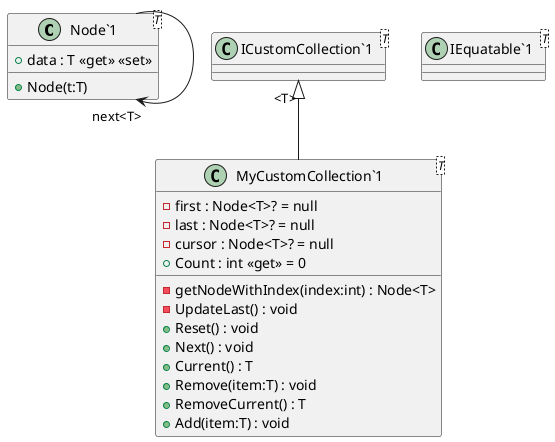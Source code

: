 @startuml
class "Node`1"<T> {
    + data : T <<get>> <<set>>
    + Node(t:T)
}
class "MyCustomCollection`1"<T> {
    - first : Node<T>? = null
    - last : Node<T>? = null
    - cursor : Node<T>? = null
    + Count : int <<get>> = 0
    - getNodeWithIndex(index:int) : Node<T>
    - UpdateLast() : void
    + Reset() : void
    + Next() : void
    + Current() : T
    + Remove(item:T) : void
    + RemoveCurrent() : T
    + Add(item:T) : void
}
class "ICustomCollection`1"<T> {
}
class "IEquatable`1"<T> {
}
"Node`1" --> "next<T>" "Node`1"
"ICustomCollection`1" "<T>" <|-- "MyCustomCollection`1"
@enduml
